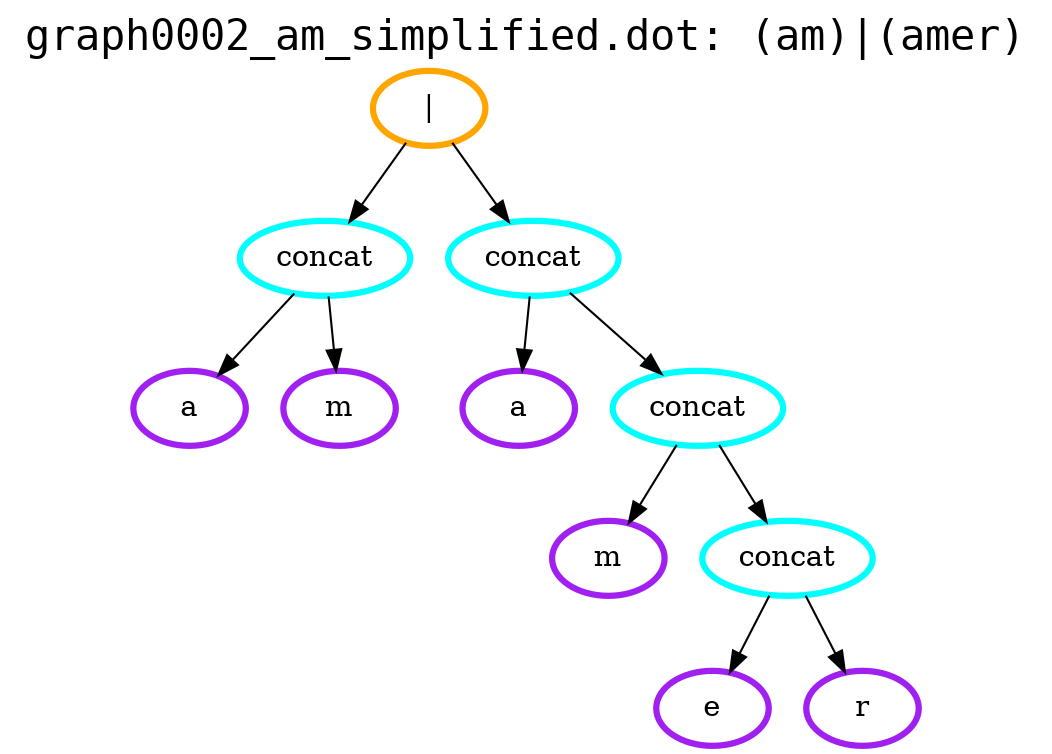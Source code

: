 digraph G {
  labelloc="t";
  label="graph0002_am_simplified.dot: (am)|(amer)";
  fontsize=20;
  fontname="Courier";
  rnkaekeirzljgbixjsmmhyltyqxuav [label="|", color="orange", penwidth=3];
  rnkaekeirzljgbixjsmmhyltyqxuav -> efwhtlsyauyvrejvwxbfvtnykjmfoh;
  efwhtlsyauyvrejvwxbfvtnykjmfoh [label="concat", color="cyan", penwidth=3];
  efwhtlsyauyvrejvwxbfvtnykjmfoh -> rbrlafpumsuiydwztrbwdatcwsukkl;
  rbrlafpumsuiydwztrbwdatcwsukkl [label="a", color="purple", penwidth=3];
  efwhtlsyauyvrejvwxbfvtnykjmfoh -> hujctbbqgueuwtofkyjkebjsruappy;
  hujctbbqgueuwtofkyjkebjsruappy [label="m", color="purple", penwidth=3];
  rnkaekeirzljgbixjsmmhyltyqxuav -> bcsigrjgyetnjdwsenhxgvdpjkkzkv;
  bcsigrjgyetnjdwsenhxgvdpjkkzkv [label="concat", color="cyan", penwidth=3];
  bcsigrjgyetnjdwsenhxgvdpjkkzkv -> tbalwkdriqdmotfwlarsqkwjefewyv;
  tbalwkdriqdmotfwlarsqkwjefewyv [label="a", color="purple", penwidth=3];
  bcsigrjgyetnjdwsenhxgvdpjkkzkv -> mxikzehdxuxplmpfzvagclshnaauxl;
  mxikzehdxuxplmpfzvagclshnaauxl [label="concat", color="cyan", penwidth=3];
  mxikzehdxuxplmpfzvagclshnaauxl -> wsvccejbqzjqprsjeksxqzatuubbub;
  wsvccejbqzjqprsjeksxqzatuubbub [label="m", color="purple", penwidth=3];
  mxikzehdxuxplmpfzvagclshnaauxl -> epunctcladwdymqorttorrqacwfejd;
  epunctcladwdymqorttorrqacwfejd [label="concat", color="cyan", penwidth=3];
  epunctcladwdymqorttorrqacwfejd -> snfwahqyxtuvncomkifkskzrqzeyit;
  snfwahqyxtuvncomkifkskzrqzeyit [label="e", color="purple", penwidth=3];
  epunctcladwdymqorttorrqacwfejd -> kiuufnglfhiwchlwrwquxdcivchxhd;
  kiuufnglfhiwchlwrwquxdcivchxhd [label="r", color="purple", penwidth=3];
}
